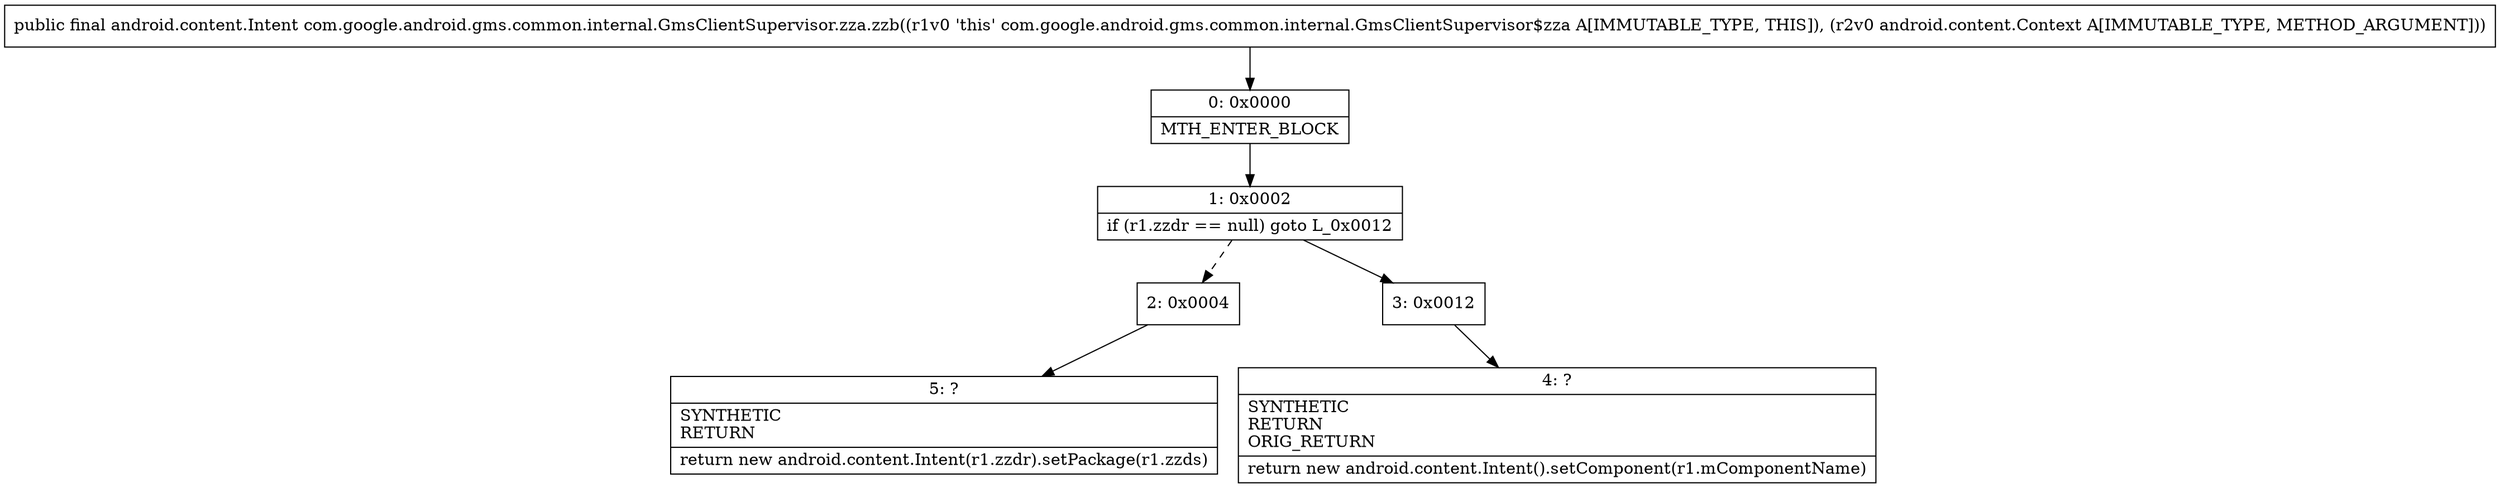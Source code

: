 digraph "CFG forcom.google.android.gms.common.internal.GmsClientSupervisor.zza.zzb(Landroid\/content\/Context;)Landroid\/content\/Intent;" {
Node_0 [shape=record,label="{0\:\ 0x0000|MTH_ENTER_BLOCK\l}"];
Node_1 [shape=record,label="{1\:\ 0x0002|if (r1.zzdr == null) goto L_0x0012\l}"];
Node_2 [shape=record,label="{2\:\ 0x0004}"];
Node_3 [shape=record,label="{3\:\ 0x0012}"];
Node_4 [shape=record,label="{4\:\ ?|SYNTHETIC\lRETURN\lORIG_RETURN\l|return new android.content.Intent().setComponent(r1.mComponentName)\l}"];
Node_5 [shape=record,label="{5\:\ ?|SYNTHETIC\lRETURN\l|return new android.content.Intent(r1.zzdr).setPackage(r1.zzds)\l}"];
MethodNode[shape=record,label="{public final android.content.Intent com.google.android.gms.common.internal.GmsClientSupervisor.zza.zzb((r1v0 'this' com.google.android.gms.common.internal.GmsClientSupervisor$zza A[IMMUTABLE_TYPE, THIS]), (r2v0 android.content.Context A[IMMUTABLE_TYPE, METHOD_ARGUMENT])) }"];
MethodNode -> Node_0;
Node_0 -> Node_1;
Node_1 -> Node_2[style=dashed];
Node_1 -> Node_3;
Node_2 -> Node_5;
Node_3 -> Node_4;
}

